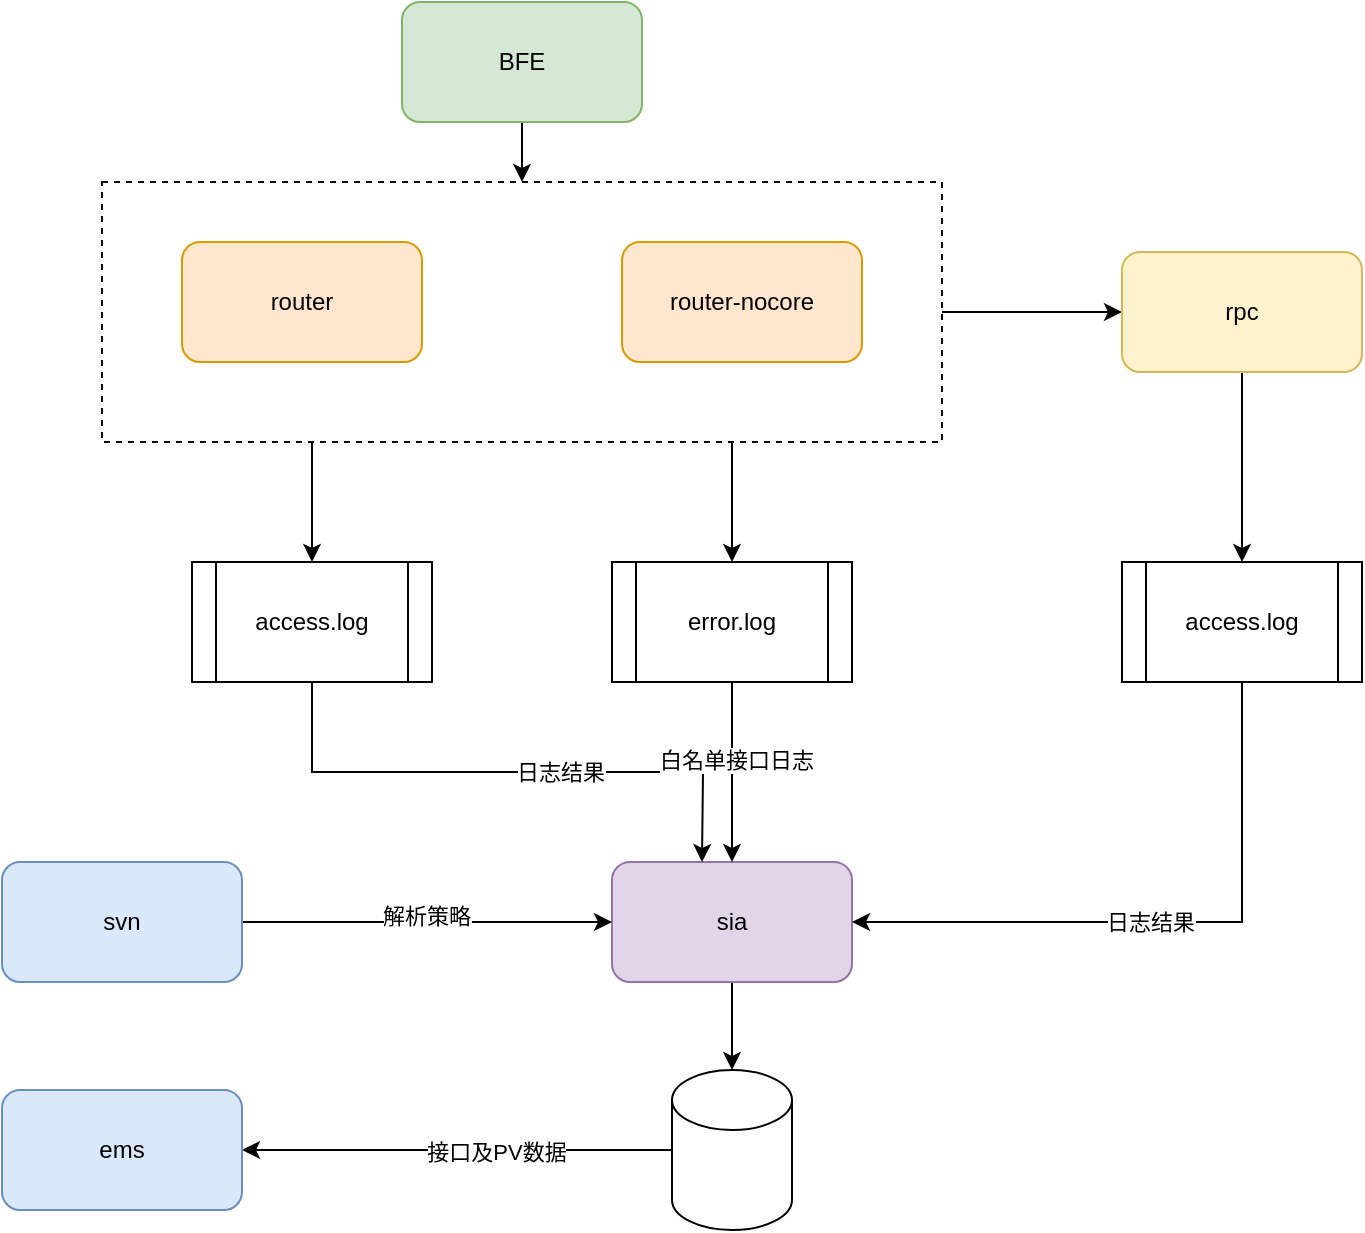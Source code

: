 <mxfile version="24.5.4" type="github">
  <diagram name="第 1 页" id="eW5NcMKa821Wg530ICqS">
    <mxGraphModel dx="545" dy="225" grid="0" gridSize="10" guides="1" tooltips="1" connect="1" arrows="1" fold="1" page="1" pageScale="1" pageWidth="827" pageHeight="1169" math="0" shadow="0">
      <root>
        <mxCell id="0" />
        <mxCell id="1" parent="0" />
        <mxCell id="pU6KLAqEwOz_TJWLvvWT-9" style="edgeStyle=orthogonalEdgeStyle;rounded=0;orthogonalLoop=1;jettySize=auto;html=1;exitX=1;exitY=0.5;exitDx=0;exitDy=0;entryX=0;entryY=0.5;entryDx=0;entryDy=0;" edge="1" parent="1" source="pU6KLAqEwOz_TJWLvvWT-8" target="pU6KLAqEwOz_TJWLvvWT-5">
          <mxGeometry relative="1" as="geometry" />
        </mxCell>
        <mxCell id="pU6KLAqEwOz_TJWLvvWT-12" style="edgeStyle=orthogonalEdgeStyle;rounded=0;orthogonalLoop=1;jettySize=auto;html=1;exitX=0.25;exitY=1;exitDx=0;exitDy=0;entryX=0.5;entryY=0;entryDx=0;entryDy=0;" edge="1" parent="1" source="pU6KLAqEwOz_TJWLvvWT-8" target="pU6KLAqEwOz_TJWLvvWT-6">
          <mxGeometry relative="1" as="geometry" />
        </mxCell>
        <mxCell id="pU6KLAqEwOz_TJWLvvWT-13" style="edgeStyle=orthogonalEdgeStyle;rounded=0;orthogonalLoop=1;jettySize=auto;html=1;exitX=0.75;exitY=1;exitDx=0;exitDy=0;entryX=0.5;entryY=0;entryDx=0;entryDy=0;" edge="1" parent="1" source="pU6KLAqEwOz_TJWLvvWT-8" target="pU6KLAqEwOz_TJWLvvWT-7">
          <mxGeometry relative="1" as="geometry" />
        </mxCell>
        <mxCell id="pU6KLAqEwOz_TJWLvvWT-8" value="" style="rounded=0;whiteSpace=wrap;html=1;dashed=1;" vertex="1" parent="1">
          <mxGeometry x="160" y="120" width="420" height="130" as="geometry" />
        </mxCell>
        <mxCell id="pU6KLAqEwOz_TJWLvvWT-24" style="edgeStyle=orthogonalEdgeStyle;rounded=0;orthogonalLoop=1;jettySize=auto;html=1;exitX=0.5;exitY=1;exitDx=0;exitDy=0;entryX=0.5;entryY=0;entryDx=0;entryDy=0;entryPerimeter=0;" edge="1" parent="1" source="pU6KLAqEwOz_TJWLvvWT-1" target="pU6KLAqEwOz_TJWLvvWT-25">
          <mxGeometry relative="1" as="geometry">
            <mxPoint x="475" y="560" as="targetPoint" />
          </mxGeometry>
        </mxCell>
        <mxCell id="pU6KLAqEwOz_TJWLvvWT-1" value="sia" style="rounded=1;whiteSpace=wrap;html=1;fillColor=#e1d5e7;strokeColor=#9673a6;" vertex="1" parent="1">
          <mxGeometry x="415" y="460" width="120" height="60" as="geometry" />
        </mxCell>
        <mxCell id="pU6KLAqEwOz_TJWLvvWT-10" style="edgeStyle=orthogonalEdgeStyle;rounded=0;orthogonalLoop=1;jettySize=auto;html=1;exitX=0.5;exitY=1;exitDx=0;exitDy=0;entryX=0.5;entryY=0;entryDx=0;entryDy=0;" edge="1" parent="1" source="pU6KLAqEwOz_TJWLvvWT-2" target="pU6KLAqEwOz_TJWLvvWT-8">
          <mxGeometry relative="1" as="geometry" />
        </mxCell>
        <mxCell id="pU6KLAqEwOz_TJWLvvWT-2" value="BFE" style="rounded=1;whiteSpace=wrap;html=1;fillColor=#d5e8d4;strokeColor=#82b366;" vertex="1" parent="1">
          <mxGeometry x="310" y="30" width="120" height="60" as="geometry" />
        </mxCell>
        <mxCell id="pU6KLAqEwOz_TJWLvvWT-3" value="router" style="rounded=1;whiteSpace=wrap;html=1;fillColor=#ffe6cc;strokeColor=#d79b00;" vertex="1" parent="1">
          <mxGeometry x="200" y="150" width="120" height="60" as="geometry" />
        </mxCell>
        <mxCell id="pU6KLAqEwOz_TJWLvvWT-4" value="router-nocore" style="rounded=1;whiteSpace=wrap;html=1;fillColor=#ffe6cc;strokeColor=#d79b00;" vertex="1" parent="1">
          <mxGeometry x="420" y="150" width="120" height="60" as="geometry" />
        </mxCell>
        <mxCell id="pU6KLAqEwOz_TJWLvvWT-20" style="edgeStyle=orthogonalEdgeStyle;rounded=0;orthogonalLoop=1;jettySize=auto;html=1;exitX=0.5;exitY=1;exitDx=0;exitDy=0;entryX=0.5;entryY=0;entryDx=0;entryDy=0;" edge="1" parent="1" source="pU6KLAqEwOz_TJWLvvWT-5" target="pU6KLAqEwOz_TJWLvvWT-11">
          <mxGeometry relative="1" as="geometry" />
        </mxCell>
        <mxCell id="pU6KLAqEwOz_TJWLvvWT-5" value="rpc" style="rounded=1;whiteSpace=wrap;html=1;fillColor=#fff2cc;strokeColor=#d6b656;" vertex="1" parent="1">
          <mxGeometry x="670" y="155" width="120" height="60" as="geometry" />
        </mxCell>
        <mxCell id="pU6KLAqEwOz_TJWLvvWT-18" style="edgeStyle=orthogonalEdgeStyle;rounded=0;orthogonalLoop=1;jettySize=auto;html=1;exitX=0.5;exitY=1;exitDx=0;exitDy=0;" edge="1" parent="1" source="pU6KLAqEwOz_TJWLvvWT-6">
          <mxGeometry relative="1" as="geometry">
            <mxPoint x="460" y="460" as="targetPoint" />
          </mxGeometry>
        </mxCell>
        <mxCell id="pU6KLAqEwOz_TJWLvvWT-21" value="日志结果" style="edgeLabel;html=1;align=center;verticalAlign=middle;resizable=0;points=[];" vertex="1" connectable="0" parent="pU6KLAqEwOz_TJWLvvWT-18">
          <mxGeometry x="0.184" relative="1" as="geometry">
            <mxPoint as="offset" />
          </mxGeometry>
        </mxCell>
        <mxCell id="pU6KLAqEwOz_TJWLvvWT-6" value="access.log" style="shape=process;whiteSpace=wrap;html=1;backgroundOutline=1;" vertex="1" parent="1">
          <mxGeometry x="205" y="310" width="120" height="60" as="geometry" />
        </mxCell>
        <mxCell id="pU6KLAqEwOz_TJWLvvWT-17" style="edgeStyle=orthogonalEdgeStyle;rounded=0;orthogonalLoop=1;jettySize=auto;html=1;exitX=0.5;exitY=1;exitDx=0;exitDy=0;entryX=0.5;entryY=0;entryDx=0;entryDy=0;" edge="1" parent="1" source="pU6KLAqEwOz_TJWLvvWT-7" target="pU6KLAqEwOz_TJWLvvWT-1">
          <mxGeometry relative="1" as="geometry" />
        </mxCell>
        <mxCell id="pU6KLAqEwOz_TJWLvvWT-22" value="白名单接口日志" style="edgeLabel;html=1;align=center;verticalAlign=middle;resizable=0;points=[];" vertex="1" connectable="0" parent="pU6KLAqEwOz_TJWLvvWT-17">
          <mxGeometry x="-0.133" y="2" relative="1" as="geometry">
            <mxPoint as="offset" />
          </mxGeometry>
        </mxCell>
        <mxCell id="pU6KLAqEwOz_TJWLvvWT-7" value="error.log" style="shape=process;whiteSpace=wrap;html=1;backgroundOutline=1;" vertex="1" parent="1">
          <mxGeometry x="415" y="310" width="120" height="60" as="geometry" />
        </mxCell>
        <mxCell id="pU6KLAqEwOz_TJWLvvWT-19" style="edgeStyle=orthogonalEdgeStyle;rounded=0;orthogonalLoop=1;jettySize=auto;html=1;exitX=0.5;exitY=1;exitDx=0;exitDy=0;entryX=1;entryY=0.5;entryDx=0;entryDy=0;" edge="1" parent="1" source="pU6KLAqEwOz_TJWLvvWT-11" target="pU6KLAqEwOz_TJWLvvWT-1">
          <mxGeometry relative="1" as="geometry" />
        </mxCell>
        <mxCell id="pU6KLAqEwOz_TJWLvvWT-23" value="日志结果" style="edgeLabel;html=1;align=center;verticalAlign=middle;resizable=0;points=[];" vertex="1" connectable="0" parent="pU6KLAqEwOz_TJWLvvWT-19">
          <mxGeometry x="0.054" relative="1" as="geometry">
            <mxPoint as="offset" />
          </mxGeometry>
        </mxCell>
        <mxCell id="pU6KLAqEwOz_TJWLvvWT-11" value="access.log" style="shape=process;whiteSpace=wrap;html=1;backgroundOutline=1;" vertex="1" parent="1">
          <mxGeometry x="670" y="310" width="120" height="60" as="geometry" />
        </mxCell>
        <mxCell id="pU6KLAqEwOz_TJWLvvWT-15" style="edgeStyle=orthogonalEdgeStyle;rounded=0;orthogonalLoop=1;jettySize=auto;html=1;exitX=1;exitY=0.5;exitDx=0;exitDy=0;entryX=0;entryY=0.5;entryDx=0;entryDy=0;" edge="1" parent="1" source="pU6KLAqEwOz_TJWLvvWT-14" target="pU6KLAqEwOz_TJWLvvWT-1">
          <mxGeometry relative="1" as="geometry" />
        </mxCell>
        <mxCell id="pU6KLAqEwOz_TJWLvvWT-16" value="解析策略" style="edgeLabel;html=1;align=center;verticalAlign=middle;resizable=0;points=[];" vertex="1" connectable="0" parent="pU6KLAqEwOz_TJWLvvWT-15">
          <mxGeometry x="-0.012" y="3" relative="1" as="geometry">
            <mxPoint as="offset" />
          </mxGeometry>
        </mxCell>
        <mxCell id="pU6KLAqEwOz_TJWLvvWT-14" value="svn" style="rounded=1;whiteSpace=wrap;html=1;fillColor=#dae8fc;strokeColor=#6c8ebf;" vertex="1" parent="1">
          <mxGeometry x="110" y="460" width="120" height="60" as="geometry" />
        </mxCell>
        <mxCell id="pU6KLAqEwOz_TJWLvvWT-27" style="edgeStyle=orthogonalEdgeStyle;rounded=0;orthogonalLoop=1;jettySize=auto;html=1;exitX=0;exitY=0.5;exitDx=0;exitDy=0;exitPerimeter=0;entryX=1;entryY=0.5;entryDx=0;entryDy=0;" edge="1" parent="1" source="pU6KLAqEwOz_TJWLvvWT-25" target="pU6KLAqEwOz_TJWLvvWT-26">
          <mxGeometry relative="1" as="geometry" />
        </mxCell>
        <mxCell id="pU6KLAqEwOz_TJWLvvWT-28" value="接口及PV数据" style="edgeLabel;html=1;align=center;verticalAlign=middle;resizable=0;points=[];" vertex="1" connectable="0" parent="pU6KLAqEwOz_TJWLvvWT-27">
          <mxGeometry x="-0.181" y="1" relative="1" as="geometry">
            <mxPoint as="offset" />
          </mxGeometry>
        </mxCell>
        <mxCell id="pU6KLAqEwOz_TJWLvvWT-25" value="" style="shape=cylinder3;whiteSpace=wrap;html=1;boundedLbl=1;backgroundOutline=1;size=15;" vertex="1" parent="1">
          <mxGeometry x="445" y="564" width="60" height="80" as="geometry" />
        </mxCell>
        <mxCell id="pU6KLAqEwOz_TJWLvvWT-26" value="ems" style="rounded=1;whiteSpace=wrap;html=1;fillColor=#dae8fc;strokeColor=#6c8ebf;" vertex="1" parent="1">
          <mxGeometry x="110" y="574" width="120" height="60" as="geometry" />
        </mxCell>
      </root>
    </mxGraphModel>
  </diagram>
</mxfile>
